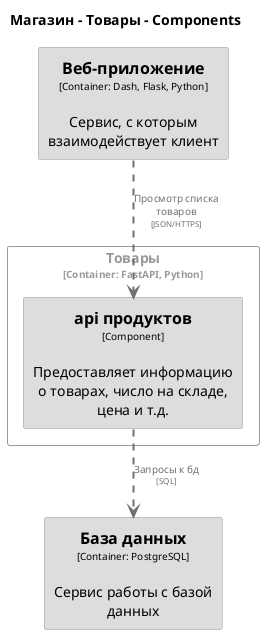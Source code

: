 @startuml
set separator none
title Магазин - Товары - Components

top to bottom direction

skinparam {
  arrowFontSize 10
  defaultTextAlignment center
  wrapWidth 200
  maxMessageSize 100
}

hide stereotype

skinparam rectangle<<Магазин.Товары.apiпродуктов>> {
  BackgroundColor #dddddd
  FontColor #000000
  BorderColor #9a9a9a
  shadowing false
}
skinparam rectangle<<Магазин.Базаданных>> {
  BackgroundColor #dddddd
  FontColor #000000
  BorderColor #9a9a9a
  shadowing false
}
skinparam rectangle<<Магазин.Вебприложение>> {
  BackgroundColor #dddddd
  FontColor #000000
  BorderColor #9a9a9a
  shadowing false
}
skinparam rectangle<<Магазин.Товары>> {
  BorderColor #9a9a9a
  FontColor #9a9a9a
  shadowing false
}

rectangle "==База данных\n<size:10>[Container: PostgreSQL]</size>\n\nСервис работы с базой данных" <<Магазин.Базаданных>> as Магазин.Базаданных
rectangle "==Веб-приложение\n<size:10>[Container: Dash, Flask, Python]</size>\n\nСервис, с которым взаимодействует клиент" <<Магазин.Вебприложение>> as Магазин.Вебприложение

rectangle "Товары\n<size:10>[Container: FastAPI, Python]</size>" <<Магазин.Товары>> {
  rectangle "==api продуктов\n<size:10>[Component]</size>\n\nПредоставляет информацию о товарах, число на складе, цена и т.д." <<Магазин.Товары.apiпродуктов>> as Магазин.Товары.apiпродуктов
}

Магазин.Вебприложение .[#707070,thickness=2].> Магазин.Товары.apiпродуктов : "<color:#707070>Просмотр списка товаров\n<color:#707070><size:8>[JSON/HTTPS]</size>"
Магазин.Товары.apiпродуктов .[#707070,thickness=2].> Магазин.Базаданных : "<color:#707070>Запросы к бд\n<color:#707070><size:8>[SQL]</size>"
@enduml
